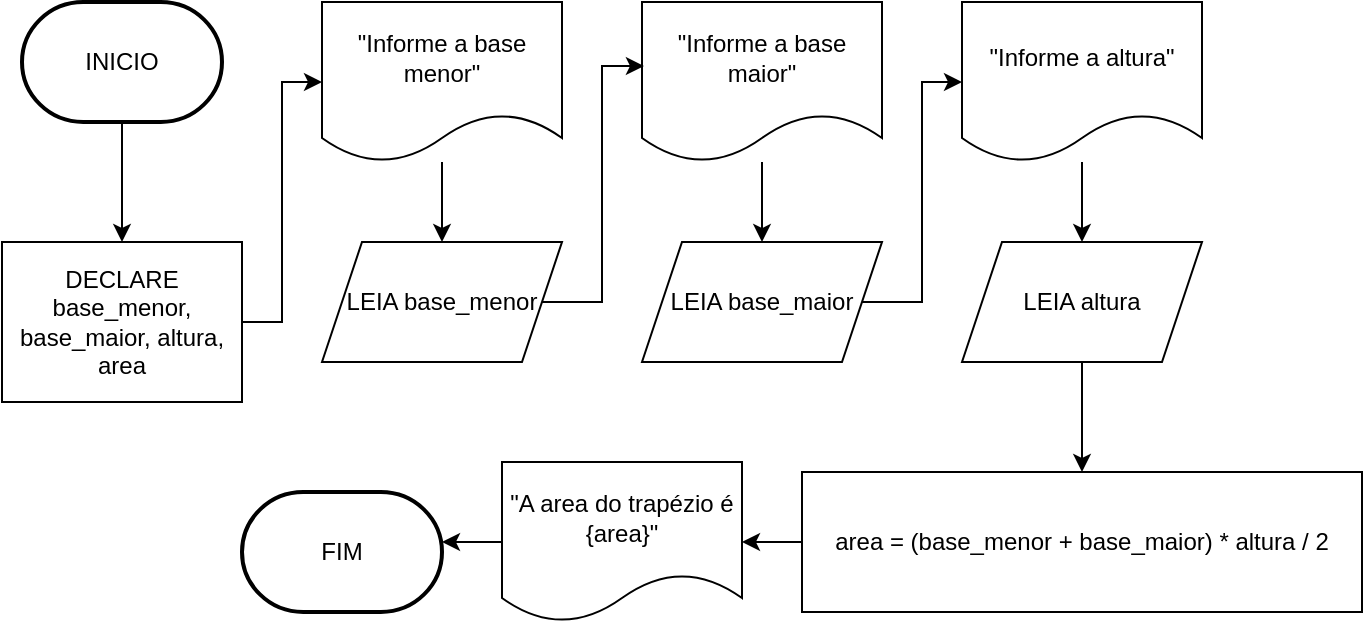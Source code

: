 <mxfile version="21.7.2" type="device">
  <diagram name="Page-1" id="siBint247S-fZsv1e7LS">
    <mxGraphModel dx="1908" dy="1204" grid="1" gridSize="10" guides="1" tooltips="1" connect="1" arrows="1" fold="1" page="1" pageScale="1" pageWidth="850" pageHeight="1100" math="0" shadow="0">
      <root>
        <mxCell id="0" />
        <mxCell id="1" parent="0" />
        <mxCell id="Bl0_iOmTNJDqRzb96vht-2" value="FIM" style="strokeWidth=2;html=1;shape=mxgraph.flowchart.terminator;whiteSpace=wrap;" vertex="1" parent="1">
          <mxGeometry x="205" y="640" width="100" height="60" as="geometry" />
        </mxCell>
        <mxCell id="Bl0_iOmTNJDqRzb96vht-5" value="" style="edgeStyle=orthogonalEdgeStyle;rounded=0;orthogonalLoop=1;jettySize=auto;html=1;" edge="1" parent="1" source="Bl0_iOmTNJDqRzb96vht-3">
          <mxGeometry relative="1" as="geometry">
            <mxPoint x="145" y="515" as="targetPoint" />
          </mxGeometry>
        </mxCell>
        <mxCell id="Bl0_iOmTNJDqRzb96vht-3" value="INICIO" style="strokeWidth=2;html=1;shape=mxgraph.flowchart.terminator;whiteSpace=wrap;" vertex="1" parent="1">
          <mxGeometry x="95" y="395" width="100" height="60" as="geometry" />
        </mxCell>
        <mxCell id="Bl0_iOmTNJDqRzb96vht-9" style="edgeStyle=orthogonalEdgeStyle;rounded=0;orthogonalLoop=1;jettySize=auto;html=1;entryX=0;entryY=0.5;entryDx=0;entryDy=0;" edge="1" parent="1" source="Bl0_iOmTNJDqRzb96vht-6" target="Bl0_iOmTNJDqRzb96vht-8">
          <mxGeometry relative="1" as="geometry" />
        </mxCell>
        <mxCell id="Bl0_iOmTNJDqRzb96vht-6" value="DECLARE base_menor, base_maior, altura, area" style="rounded=0;whiteSpace=wrap;html=1;" vertex="1" parent="1">
          <mxGeometry x="85" y="515" width="120" height="80" as="geometry" />
        </mxCell>
        <mxCell id="Bl0_iOmTNJDqRzb96vht-15" value="" style="edgeStyle=orthogonalEdgeStyle;rounded=0;orthogonalLoop=1;jettySize=auto;html=1;" edge="1" parent="1" source="Bl0_iOmTNJDqRzb96vht-7" target="Bl0_iOmTNJDqRzb96vht-12">
          <mxGeometry relative="1" as="geometry" />
        </mxCell>
        <mxCell id="Bl0_iOmTNJDqRzb96vht-7" value="&quot;Informe a base maior&quot;" style="shape=document;whiteSpace=wrap;html=1;boundedLbl=1;" vertex="1" parent="1">
          <mxGeometry x="405" y="395" width="120" height="80" as="geometry" />
        </mxCell>
        <mxCell id="Bl0_iOmTNJDqRzb96vht-14" value="" style="edgeStyle=orthogonalEdgeStyle;rounded=0;orthogonalLoop=1;jettySize=auto;html=1;" edge="1" parent="1" source="Bl0_iOmTNJDqRzb96vht-8" target="Bl0_iOmTNJDqRzb96vht-13">
          <mxGeometry relative="1" as="geometry" />
        </mxCell>
        <mxCell id="Bl0_iOmTNJDqRzb96vht-8" value="&quot;Informe a base menor&quot;" style="shape=document;whiteSpace=wrap;html=1;boundedLbl=1;" vertex="1" parent="1">
          <mxGeometry x="245" y="395" width="120" height="80" as="geometry" />
        </mxCell>
        <mxCell id="Bl0_iOmTNJDqRzb96vht-16" value="" style="edgeStyle=orthogonalEdgeStyle;rounded=0;orthogonalLoop=1;jettySize=auto;html=1;" edge="1" parent="1" source="Bl0_iOmTNJDqRzb96vht-10" target="Bl0_iOmTNJDqRzb96vht-11">
          <mxGeometry relative="1" as="geometry" />
        </mxCell>
        <mxCell id="Bl0_iOmTNJDqRzb96vht-10" value="&quot;Informe a altura&quot;" style="shape=document;whiteSpace=wrap;html=1;boundedLbl=1;" vertex="1" parent="1">
          <mxGeometry x="565" y="395" width="120" height="80" as="geometry" />
        </mxCell>
        <mxCell id="Bl0_iOmTNJDqRzb96vht-20" value="" style="edgeStyle=orthogonalEdgeStyle;rounded=0;orthogonalLoop=1;jettySize=auto;html=1;" edge="1" parent="1" source="Bl0_iOmTNJDqRzb96vht-11" target="Bl0_iOmTNJDqRzb96vht-19">
          <mxGeometry relative="1" as="geometry" />
        </mxCell>
        <mxCell id="Bl0_iOmTNJDqRzb96vht-11" value="LEIA altura" style="shape=parallelogram;perimeter=parallelogramPerimeter;whiteSpace=wrap;html=1;fixedSize=1;" vertex="1" parent="1">
          <mxGeometry x="565" y="515" width="120" height="60" as="geometry" />
        </mxCell>
        <mxCell id="Bl0_iOmTNJDqRzb96vht-18" style="edgeStyle=orthogonalEdgeStyle;rounded=0;orthogonalLoop=1;jettySize=auto;html=1;entryX=0;entryY=0.5;entryDx=0;entryDy=0;" edge="1" parent="1" source="Bl0_iOmTNJDqRzb96vht-12" target="Bl0_iOmTNJDqRzb96vht-10">
          <mxGeometry relative="1" as="geometry" />
        </mxCell>
        <mxCell id="Bl0_iOmTNJDqRzb96vht-12" value="LEIA base_maior" style="shape=parallelogram;perimeter=parallelogramPerimeter;whiteSpace=wrap;html=1;fixedSize=1;" vertex="1" parent="1">
          <mxGeometry x="405" y="515" width="120" height="60" as="geometry" />
        </mxCell>
        <mxCell id="Bl0_iOmTNJDqRzb96vht-17" style="edgeStyle=orthogonalEdgeStyle;rounded=0;orthogonalLoop=1;jettySize=auto;html=1;entryX=0.008;entryY=0.4;entryDx=0;entryDy=0;entryPerimeter=0;" edge="1" parent="1" source="Bl0_iOmTNJDqRzb96vht-13" target="Bl0_iOmTNJDqRzb96vht-7">
          <mxGeometry relative="1" as="geometry" />
        </mxCell>
        <mxCell id="Bl0_iOmTNJDqRzb96vht-13" value="LEIA base_menor" style="shape=parallelogram;perimeter=parallelogramPerimeter;whiteSpace=wrap;html=1;fixedSize=1;" vertex="1" parent="1">
          <mxGeometry x="245" y="515" width="120" height="60" as="geometry" />
        </mxCell>
        <mxCell id="Bl0_iOmTNJDqRzb96vht-23" value="" style="edgeStyle=orthogonalEdgeStyle;rounded=0;orthogonalLoop=1;jettySize=auto;html=1;" edge="1" parent="1" source="Bl0_iOmTNJDqRzb96vht-19" target="Bl0_iOmTNJDqRzb96vht-21">
          <mxGeometry relative="1" as="geometry" />
        </mxCell>
        <mxCell id="Bl0_iOmTNJDqRzb96vht-19" value="area = (base_menor + base_maior) * altura / 2" style="rounded=0;whiteSpace=wrap;html=1;" vertex="1" parent="1">
          <mxGeometry x="485" y="630" width="280" height="70" as="geometry" />
        </mxCell>
        <mxCell id="Bl0_iOmTNJDqRzb96vht-22" value="" style="edgeStyle=orthogonalEdgeStyle;rounded=0;orthogonalLoop=1;jettySize=auto;html=1;" edge="1" parent="1" source="Bl0_iOmTNJDqRzb96vht-21">
          <mxGeometry relative="1" as="geometry">
            <mxPoint x="305" y="665" as="targetPoint" />
          </mxGeometry>
        </mxCell>
        <mxCell id="Bl0_iOmTNJDqRzb96vht-21" value="&quot;A area do trapézio é {area}&quot;" style="shape=document;whiteSpace=wrap;html=1;boundedLbl=1;" vertex="1" parent="1">
          <mxGeometry x="335" y="625" width="120" height="80" as="geometry" />
        </mxCell>
      </root>
    </mxGraphModel>
  </diagram>
</mxfile>
